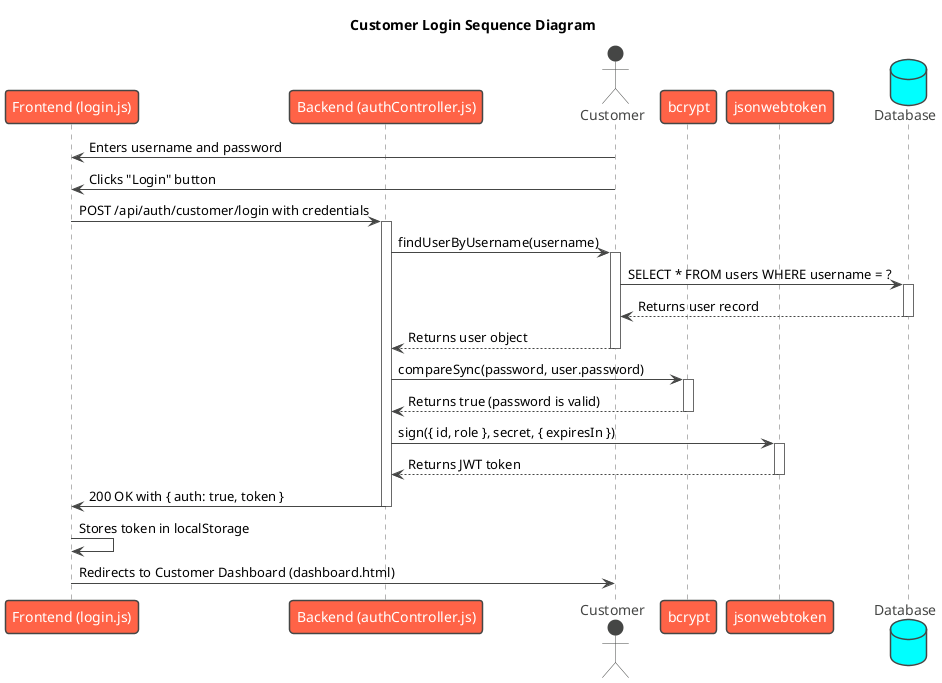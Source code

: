 @startuml
!theme vibrant
title Customer Login Sequence Diagram

actor User as "Customer"
participant Browser as "Frontend (login.js)"
participant AuthController as "Backend (authController.js)"
participant User as "User Model"
participant bcrypt
participant jwt as "jsonwebtoken"
database Database

User -> Browser: Enters username and password
User -> Browser: Clicks "Login" button
Browser -> AuthController: POST /api/auth/customer/login with credentials
activate AuthController

AuthController -> User: findUserByUsername(username)
activate User
User -> Database: SELECT * FROM users WHERE username = ?
activate Database
Database --> User: Returns user record
deactivate Database
User --> AuthController: Returns user object
deactivate User

AuthController -> bcrypt: compareSync(password, user.password)
activate bcrypt
bcrypt --> AuthController: Returns true (password is valid)
deactivate bcrypt

AuthController -> jwt: sign({ id, role }, secret, { expiresIn })
activate jwt
jwt --> AuthController: Returns JWT token
deactivate jwt

AuthController -> Browser: 200 OK with { auth: true, token }
deactivate AuthController

Browser -> Browser: Stores token in localStorage
Browser -> User: Redirects to Customer Dashboard (dashboard.html)

@enduml

